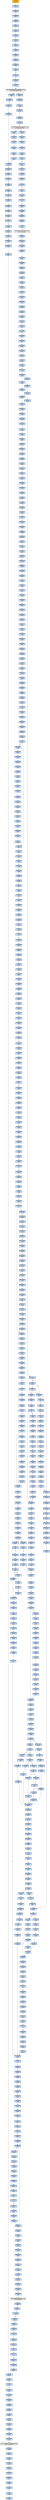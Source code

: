 strict digraph G {
	graph [bgcolor=transparent,
		name=G
	];
	node [color=lightsteelblue,
		fillcolor=lightsteelblue,
		shape=rectangle,
		style=filled
	];
	"0x0044a87e"	[label="0x0044a87e
movl"];
	"0x0044a882"	[label="0x0044a882
movl"];
	"0x0044a87e" -> "0x0044a882"	[color="#000000"];
	"0x0044ae41"	[label="0x0044ae41
incl"];
	"0x0044ae42"	[label="0x0044ae42
movb"];
	"0x0044ae41" -> "0x0044ae42"	[color="#000000"];
	"0x0044a2c0"	[label="0x0044a2c0
addl"];
	"0x0044a2c6"	[label="0x0044a2c6
testl"];
	"0x0044a2c0" -> "0x0044a2c6"	[color="#000000"];
	"0x0044a189"	[label="0x0044a189
call"];
	VIRTUALFREE_KERNEL32_DLL	[color=lightgrey,
		fillcolor=lightgrey,
		label="VIRTUALFREE_KERNEL32_DLL
VIRTUALFREE"];
	"0x0044a189" -> VIRTUALFREE_KERNEL32_DLL	[color="#000000"];
	"0x0044a108"	[label="0x0044a108
incb"];
	"0x0044a10e"	[label="0x0044a10e
pushl"];
	"0x0044a108" -> "0x0044a10e"	[color="#000000"];
	"0x0044acda"	[label="0x0044acda
leal"];
	"0x0044acde"	[label="0x0044acde
movl"];
	"0x0044acda" -> "0x0044acde"	[color="#000000"];
	"0x0044a271"	[label="0x0044a271
movl"];
	"0x0044a274"	[label="0x0044a274
testl"];
	"0x0044a271" -> "0x0044a274"	[color="#000000"];
	"0x0044aa05"	[label="0x0044aa05
cmpl"];
	"0x0044aa07"	[label="0x0044aa07
jae"];
	"0x0044aa05" -> "0x0044aa07"	[color="#000000"];
	"0x0044a8cf"	[label="0x0044a8cf
movl"];
	"0x0044a8d3"	[label="0x0044a8d3
jl"];
	"0x0044a8cf" -> "0x0044a8d3"	[color="#000000"];
	"0x0044acb9"	[label="0x0044acb9
xorl"];
	"0x0044acbb"	[label="0x0044acbb
cmpb"];
	"0x0044acb9" -> "0x0044acbb"	[color="#000000"];
	"0x0044a7a4"	[label="0x0044a7a4
pushl"];
	"0x0044a7a5"	[label="0x0044a7a5
movl"];
	"0x0044a7a4" -> "0x0044a7a5"	[color="#000000"];
	"0x0044aea2"	[label="0x0044aea2
movl"];
	"0x0044aea5"	[label="0x0044aea5
movl"];
	"0x0044aea2" -> "0x0044aea5"	[color="#000000"];
	"0x0044af74"	[label="0x0044af74
jb"];
	"0x0044af7a"	[label="0x0044af7a
movl"];
	"0x0044af74" -> "0x0044af7a"	[color="#000000",
		label=F];
	"0x0044accd"	[label="0x0044accd
movb"];
	"0x0044acd4"	[label="0x0044acd4
movl"];
	"0x0044accd" -> "0x0044acd4"	[color="#000000"];
	"0x0044a6f0"	[label="0x0044a6f0
call"];
	"0x0044ab02"	[label="0x0044ab02
movl"];
	"0x0044a6f0" -> "0x0044ab02"	[color="#000000"];
	"0x0044ab1b"	[label="0x0044ab1b
movl"];
	"0x0044ab1e"	[label="0x0044ab1e
movl"];
	"0x0044ab1b" -> "0x0044ab1e"	[color="#000000"];
	"0x0044aaf1"	[label="0x0044aaf1
movl"];
	"0x0044aaf7"	[label="0x0044aaf7
popl"];
	"0x0044aaf1" -> "0x0044aaf7"	[color="#000000"];
	"0x0044a86d"	[label="0x0044a86d
leal"];
	"0x0044a871"	[label="0x0044a871
incl"];
	"0x0044a86d" -> "0x0044a871"	[color="#000000"];
	GETMODULEHANDLEA_KERNEL32_DLL	[color=lightgrey,
		fillcolor=lightgrey,
		label="GETMODULEHANDLEA_KERNEL32_DLL
GETMODULEHANDLEA"];
	"0x0044a287"	[label="0x0044a287
testl"];
	GETMODULEHANDLEA_KERNEL32_DLL -> "0x0044a287"	[color="#000000"];
	"0x0044a042"	[label="0x0044a042
movl"];
	GETMODULEHANDLEA_KERNEL32_DLL -> "0x0044a042"	[color="#000000"];
	"0x0044af05"	[label="0x0044af05
je"];
	"0x0044af37"	[label="0x0044af37
movl"];
	"0x0044af05" -> "0x0044af37"	[color="#000000",
		label=T];
	"0x0044af07"	[label="0x0044af07
movl"];
	"0x0044af05" -> "0x0044af07"	[color="#000000",
		label=F];
	"0x0044a11f"	[label="0x0044a11f
orl"];
	"0x0044a121"	[label="0x0044a121
je"];
	"0x0044a11f" -> "0x0044a121"	[color="#000000"];
	"0x0044a405"	[label="0x0044a405
pushl"];
	"0x0044a406"	[label="0x0044a406
addl"];
	"0x0044a405" -> "0x0044a406"	[color="#000000"];
	"0x0044a9b2"	[label="0x0044a9b2
pushl"];
	"0x0044a9b3"	[label="0x0044a9b3
movl"];
	"0x0044a9b2" -> "0x0044a9b3"	[color="#000000"];
	"0x0044af61"	[label="0x0044af61
movl"];
	"0x0044af63"	[label="0x0044af63
jmp"];
	"0x0044af61" -> "0x0044af63"	[color="#000000"];
	"0x0044a8ad"	[label="0x0044a8ad
cmpl"];
	"0x0044a8b3"	[label="0x0044a8b3
movl"];
	"0x0044a8ad" -> "0x0044a8b3"	[color="#000000"];
	"0x0044ad38"	[label="0x0044ad38
movl"];
	"0x0044ad3a"	[label="0x0044ad3a
incl"];
	"0x0044ad38" -> "0x0044ad3a"	[color="#000000"];
	"0x0044a9d9"	[label="0x0044a9d9
orl"];
	"0x0044a9db"	[label="0x0044a9db
movl"];
	"0x0044a9d9" -> "0x0044a9db"	[color="#000000"];
	VIRTUALPROTECT_KERNEL32_DLL	[color=lightgrey,
		fillcolor=lightgrey,
		label="VIRTUALPROTECT_KERNEL32_DLL
VIRTUALPROTECT"];
	"0x0044a3ff"	[label="0x0044a3ff
popl"];
	VIRTUALPROTECT_KERNEL32_DLL -> "0x0044a3ff"	[color="#000000"];
	"0x0044a055"	[label="0x0044a055
stosl"];
	"0x0044a056"	[label="0x0044a056
movb"];
	"0x0044a055" -> "0x0044a056"	[color="#000000"];
	"0x0044a8f4"	[label="0x0044a8f4
movb"];
	"0x0044a8f6"	[label="0x0044a8f6
movl"];
	"0x0044a8f4" -> "0x0044a8f6"	[color="#000000"];
	"0x0044a375"	[label="0x0044a375
movl"];
	"0x0044a378"	[label="0x0044a378
movl"];
	"0x0044a375" -> "0x0044a378"	[color="#000000"];
	"0x0044ab32"	[label="0x0044ab32
movl"];
	"0x0044ab37"	[label="0x0044ab37
movl"];
	"0x0044ab32" -> "0x0044ab37"	[color="#000000"];
	"0x0044a873"	[label="0x0044a873
cmpl"];
	"0x0044a875"	[label="0x0044a875
movl"];
	"0x0044a873" -> "0x0044a875"	[color="#000000"];
	"0x0044acea"	[label="0x0044acea
popl"];
	"0x0044aceb"	[label="0x0044aceb
addl"];
	"0x0044acea" -> "0x0044aceb"	[color="#000000"];
	"0x0044ab24"	[label="0x0044ab24
movl"];
	"0x0044ab1e" -> "0x0044ab24"	[color="#000000"];
	"0x0044a866"	[label="0x0044a866
movb"];
	"0x0044a869"	[label="0x0044a869
movl"];
	"0x0044a866" -> "0x0044a869"	[color="#000000"];
	"0x0044a1c0"	[label="0x0044a1c0
movl"];
	"0x0044a1c6"	[label="0x0044a1c6
subl"];
	"0x0044a1c0" -> "0x0044a1c6"	[color="#000000"];
	"0x0044a1a8"	[label="0x0044a1a8
movl"];
	VIRTUALFREE_KERNEL32_DLL -> "0x0044a1a8"	[color="#000000"];
	"0x0044ae76"	[label="0x0044ae76
shrl"];
	"0x0044ae78"	[label="0x0044ae78
movl"];
	"0x0044ae76" -> "0x0044ae78"	[color="#000000"];
	"0x0044a84d"	[label="0x0044a84d
leal"];
	"0x0044a851"	[label="0x0044a851
xorl"];
	"0x0044a84d" -> "0x0044a851"	[color="#000000"];
	"0x0044aab0"	[label="0x0044aab0
cmpl"];
	"0x0044aab3"	[label="0x0044aab3
jb"];
	"0x0044aab0" -> "0x0044aab3"	[color="#000000"];
	"0x0044a00c"	[label="0x0044a00c
pushl"];
	"0x0044a00d"	[label="0x0044a00d
ret"];
	"0x0044a00c" -> "0x0044a00d"	[color="#000000"];
	"0x0044a7c2"	[label="0x0044a7c2
movl"];
	"0x0044a7c4"	[label="0x0044a7c4
movl"];
	"0x0044a7c2" -> "0x0044a7c4"	[color="#000000"];
	"0x0044aac2"	[label="0x0044aac2
call"];
	"0x0044a80f"	[label="0x0044a80f
movl"];
	"0x0044aac2" -> "0x0044a80f"	[color="#000000"];
	"0x0044a7e5"	[label="0x0044a7e5
jae"];
	"0x0044a7e7"	[label="0x0044a7e7
popl"];
	"0x0044a7e5" -> "0x0044a7e7"	[color="#000000",
		label=F];
	"0x0044a994"	[label="0x0044a994
movl"];
	"0x0044a996"	[label="0x0044a996
movl"];
	"0x0044a994" -> "0x0044a996"	[color="#000000"];
	"0x0044a106"	[label="0x0044a106
jne"];
	"0x0044a106" -> "0x0044a108"	[color="#000000",
		label=F];
	"0x0044a155"	[label="0x0044a155
jmp"];
	"0x0044a106" -> "0x0044a155"	[color="#000000",
		label=T];
	"0x0044a926"	[label="0x0044a926
addl"];
	"0x0044a929"	[label="0x0044a929
incl"];
	"0x0044a926" -> "0x0044a929"	[color="#000000"];
	"0x0044a7cb"	[label="0x0044a7cb
shll"];
	"0x0044a7ce"	[label="0x0044a7ce
andl"];
	"0x0044a7cb" -> "0x0044a7ce"	[color="#000000"];
	"0x0044a9f4"	[label="0x0044a9f4
movl"];
	"0x0044a9f9"	[label="0x0044a9f9
subl"];
	"0x0044a9f4" -> "0x0044a9f9"	[color="#000000"];
	"0x0044aaaf"	[label="0x0044aaaf
incl"];
	"0x0044aaaf" -> "0x0044aab0"	[color="#000000"];
	"0x0044abb6"	[label="0x0044abb6
jne"];
	"0x0044abc3"	[label="0x0044abc3
xorl"];
	"0x0044abb6" -> "0x0044abc3"	[color="#000000",
		label=T];
	"0x0044aa09"	[label="0x0044aa09
movl"];
	"0x0044aa0f"	[label="0x0044aa0f
movl"];
	"0x0044aa09" -> "0x0044aa0f"	[color="#000000"];
	"0x0044a83f"	[label="0x0044a83f
pushl"];
	"0x0044a840"	[label="0x0044a840
movl"];
	"0x0044a83f" -> "0x0044a840"	[color="#000000"];
	"0x0044a90a"	[label="0x0044a90a
shrl"];
	"0x0044a90d"	[label="0x0044a90d
repz"];
	"0x0044a90a" -> "0x0044a90d"	[color="#000000"];
	"0x0044a15f"	[label="0x0044a15f
movl"];
	"0x0044a161"	[label="0x0044a161
movl"];
	"0x0044a15f" -> "0x0044a161"	[color="#000000"];
	"0x0044a11d"	[label="0x0044a11d
xorl"];
	"0x0044a11d" -> "0x0044a11f"	[color="#000000"];
	"0x0044ae55"	[label="0x0044ae55
addl"];
	"0x0044ae58"	[label="0x0044ae58
orl"];
	"0x0044ae55" -> "0x0044ae58"	[color="#000000"];
	"0x0044a853"	[label="0x0044a853
repz"];
	"0x0044a855"	[label="0x0044a855
movl"];
	"0x0044a853" -> "0x0044a855"	[color="#000000"];
	"0x0044ad3b"	[label="0x0044ad3b
incl"];
	"0x0044ad3c"	[label="0x0044ad3c
movl"];
	"0x0044ad3b" -> "0x0044ad3c"	[color="#000000"];
	"0x0044a8a1"	[label="0x0044a8a1
movl"];
	"0x0044a8a5"	[label="0x0044a8a5
movl"];
	"0x0044a8a1" -> "0x0044a8a5"	[color="#000000"];
	"0x0044ad3e"	[label="0x0044ad3e
movl"];
	"0x0044ad42"	[label="0x0044ad42
jmp"];
	"0x0044ad3e" -> "0x0044ad42"	[color="#000000"];
	"0x0044a6dc"	[label="0x0044a6dc
movl"];
	"0x0044a6e3"	[label="0x0044a6e3
movl"];
	"0x0044a6dc" -> "0x0044a6e3"	[color="#000000"];
	"0x0044a9c0"	[label="0x0044a9c0
movb"];
	"0x0044a9c2"	[label="0x0044a9c2
incl"];
	"0x0044a9c0" -> "0x0044a9c2"	[color="#000000"];
	"0x0044a16f"	[label="0x0044a16f
sarl"];
	"0x0044a172"	[label="0x0044a172
repz"];
	"0x0044a16f" -> "0x0044a172"	[color="#000000"];
	"0x0044a93d"	[label="0x0044a93d
jge"];
	"0x0044a943"	[label="0x0044a943
cmpl"];
	"0x0044a93d" -> "0x0044a943"	[color="#000000",
		label=F];
	"0x0044af55"	[label="0x0044af55
jb"];
	"0x0044af57"	[label="0x0044af57
movl"];
	"0x0044af55" -> "0x0044af57"	[color="#000000",
		label=F];
	"0x0044a8d5"	[label="0x0044a8d5
movl"];
	"0x0044a8d3" -> "0x0044a8d5"	[color="#000000",
		label=F];
	"0x0044a922"	[label="0x0044a922
movl"];
	"0x0044a8d3" -> "0x0044a922"	[color="#000000",
		label=T];
	"0x0044a154"	[label="0x0044a154
popl"];
	"0x0044a154" -> "0x0044a155"	[color="#000000"];
	"0x0044ae7d"	[label="0x0044ae7d
movl"];
	"0x0044ae80"	[label="0x0044ae80
subl"];
	"0x0044ae7d" -> "0x0044ae80"	[color="#000000"];
	"0x0044acf9"	[label="0x0044acf9
subl"];
	"0x0044acff"	[label="0x0044acff
ret"];
	"0x0044acf9" -> "0x0044acff"	[color="#000000"];
	"0x0044ae4c"	[label="0x0044ae4c
movl"];
	"0x0044ae50"	[label="0x0044ae50
andl"];
	"0x0044ae4c" -> "0x0044ae50"	[color="#000000"];
	"0x0044aa65"	[label="0x0044aa65
movl"];
	"0x0044aa6a"	[label="0x0044aa6a
subl"];
	"0x0044aa65" -> "0x0044aa6a"	[color="#000000"];
	"0x0044af1c"	[label="0x0044af1c
movl"];
	"0x0044af22"	[label="0x0044af22
leal"];
	"0x0044af1c" -> "0x0044af22"	[color="#000000"];
	"0x0044a7f6"	[label="0x0044a7f6
movl"];
	"0x0044a7fb"	[label="0x0044a7fb
subl"];
	"0x0044a7f6" -> "0x0044a7fb"	[color="#000000"];
	"0x0044ad3c" -> "0x0044ad3e"	[color="#000000"];
	"0x0044aa16"	[label="0x0044aa16
movb"];
	"0x0044aa19"	[label="0x0044aa19
movl"];
	"0x0044aa16" -> "0x0044aa19"	[color="#000000"];
	"0x0044af85"	[label="0x0044af85
popl"];
	"0x0044af86"	[label="0x0044af86
addl"];
	"0x0044af85" -> "0x0044af86"	[color="#000000"];
	"0x0044a36e"	[label="0x0044a36e
jmp"];
	"0x0044a2a2"	[label="0x0044a2a2
movl"];
	"0x0044a36e" -> "0x0044a2a2"	[color="#000000"];
	"0x0044ae3f"	[label="0x0044ae3f
movb"];
	"0x0044ae3f" -> "0x0044ae41"	[color="#000000"];
	"0x0044ae5f"	[label="0x0044ae5f
movl"];
	"0x0044ae62"	[label="0x0044ae62
movl"];
	"0x0044ae5f" -> "0x0044ae62"	[color="#000000"];
	"0x0044a911"	[label="0x0044a911
movl"];
	"0x0044a915"	[label="0x0044a915
andl"];
	"0x0044a911" -> "0x0044a915"	[color="#000000"];
	"0x0044aecb"	[label="0x0044aecb
movl"];
	"0x0044aece"	[label="0x0044aece
movl"];
	"0x0044aecb" -> "0x0044aece"	[color="#000000"];
	"0x0044aa9b"	[label="0x0044aa9b
movb"];
	"0x0044aaa2"	[label="0x0044aaa2
popl"];
	"0x0044aa9b" -> "0x0044aaa2"	[color="#000000"];
	"0x0044a96d"	[label="0x0044a96d
movb"];
	"0x0044a970"	[label="0x0044a970
testb"];
	"0x0044a96d" -> "0x0044a970"	[color="#000000"];
	"0x0044a2ac"	[label="0x0044a2ac
jne"];
	"0x0044a2b1"	[label="0x0044a2b1
addl"];
	"0x0044a2ac" -> "0x0044a2b1"	[color="#000000",
		label=T];
	"0x0044ab69"	[label="0x0044ab69
pushl"];
	"0x0044ab6a"	[label="0x0044ab6a
movl"];
	"0x0044ab69" -> "0x0044ab6a"	[color="#000000"];
	"0x0044a2b3"	[label="0x0044a2b3
addl"];
	"0x0044a2b9"	[label="0x0044a2b9
movl"];
	"0x0044a2b3" -> "0x0044a2b9"	[color="#000000"];
	"0x0044aa86"	[label="0x0044aa86
pushl"];
	"0x0044aa87"	[label="0x0044aa87
movl"];
	"0x0044aa86" -> "0x0044aa87"	[color="#000000"];
	"0x0044a92a"	[label="0x0044a92a
decl"];
	"0x0044a929" -> "0x0044a92a"	[color="#000000"];
	"0x0044a415"	[label="0x0044a415
popa"];
	"0x0044a416"	[label="0x0044a416
jne"];
	"0x0044a415" -> "0x0044a416"	[color="#000000"];
	"0x0044a92b"	[label="0x0044a92b
addl"];
	"0x0044a92e"	[label="0x0044a92e
cmpl"];
	"0x0044a92b" -> "0x0044a92e"	[color="#000000"];
	"0x0044a6eb"	[label="0x0044a6eb
pushl"];
	"0x0044a6ec"	[label="0x0044a6ec
leal"];
	"0x0044a6eb" -> "0x0044a6ec"	[color="#000000"];
	"0x0044af70"	[label="0x0044af70
cmpl"];
	"0x0044af70" -> "0x0044af74"	[color="#000000"];
	"0x0044aa7d"	[label="0x0044aa7d
popl"];
	"0x0044aa7e"	[label="0x0044aa7e
popl"];
	"0x0044aa7d" -> "0x0044aa7e"	[color="#000000"];
	"0x0044a804"	[label="0x0044a804
addl"];
	"0x0044a806"	[label="0x0044a806
popl"];
	"0x0044a804" -> "0x0044a806"	[color="#000000"];
	"0x0044a83a"	[label="0x0044a83a
pushl"];
	"0x0044a83b"	[label="0x0044a83b
pushl"];
	"0x0044a83a" -> "0x0044a83b"	[color="#000000"];
	"0x0044aede"	[label="0x0044aede
subl"];
	"0x0044aee0"	[label="0x0044aee0
addl"];
	"0x0044aede" -> "0x0044aee0"	[color="#000000"];
	"0x0044aabc"	[label="0x0044aabc
pushl"];
	"0x0044aabd"	[label="0x0044aabd
pushl"];
	"0x0044aabc" -> "0x0044aabd"	[color="#000000"];
	"0x0044af5d"	[label="0x0044af5d
movl"];
	"0x0044af5d" -> "0x0044af61"	[color="#000000"];
	"0x0044a8f8"	[label="0x0044a8f8
movb"];
	"0x0044a8fa"	[label="0x0044a8fa
movl"];
	"0x0044a8f8" -> "0x0044a8fa"	[color="#000000"];
	"0x0044aed3"	[label="0x0044aed3
movl"];
	"0x0044aed6"	[label="0x0044aed6
movl"];
	"0x0044aed3" -> "0x0044aed6"	[color="#000000"];
	"0x0044ace7"	[label="0x0044ace7
popl"];
	"0x0044ace8"	[label="0x0044ace8
movb"];
	"0x0044ace7" -> "0x0044ace8"	[color="#000000"];
	"0x0044a37e"	[label="0x0044a37e
movl"];
	"0x0044a384"	[label="0x0044a384
jmp"];
	"0x0044a37e" -> "0x0044a384"	[color="#000000"];
	"0x0044a394"	[label="0x0044a394
pushl"];
	"0x0044a395"	[label="0x0044a395
pushl"];
	"0x0044a394" -> "0x0044a395"	[color="#000000"];
	"0x0044a035"	[label="0x0044a035
leal"];
	"0x0044a03b"	[label="0x0044a03b
pushl"];
	"0x0044a035" -> "0x0044a03b"	[color="#000000"];
	"0x0044aea0"	[label="0x0044aea0
jb"];
	"0x0044aea0" -> "0x0044aea2"	[color="#000000",
		label=F];
	"0x0044aea0" -> "0x0044aed3"	[color="#000000",
		label=T];
	"0x0044aa4e"	[label="0x0044aa4e
jmp"];
	"0x0044aa58"	[label="0x0044aa58
movl"];
	"0x0044aa4e" -> "0x0044aa58"	[color="#000000"];
	"0x0044aed1"	[label="0x0044aed1
jae"];
	"0x0044aed1" -> "0x0044aed3"	[color="#000000",
		label=F];
	"0x0044a95a"	[label="0x0044a95a
movl"];
	"0x0044a960"	[label="0x0044a960
xorl"];
	"0x0044a95a" -> "0x0044a960"	[color="#000000"];
	"0x0044aa95"	[label="0x0044aa95
pushl"];
	"0x0044aa96"	[label="0x0044aa96
call"];
	"0x0044aa95" -> "0x0044aa96"	[color="#000000"];
	"0x0044aabd" -> "0x0044aac2"	[color="#000000"];
	"0x0044ae29"	[label="0x0044ae29
jb"];
	"0x0044ae2b"	[label="0x0044ae2b
movl"];
	"0x0044ae29" -> "0x0044ae2b"	[color="#000000",
		label=F];
	"0x0044ae9c"	[label="0x0044ae9c
cmpl"];
	"0x0044ae29" -> "0x0044ae9c"	[color="#000000",
		label=T];
	"0x0044ab6c"	[label="0x0044ab6c
pushl"];
	"0x0044ab6d"	[label="0x0044ab6d
pushl"];
	"0x0044ab6c" -> "0x0044ab6d"	[color="#000000"];
	"0x0044a8c7"	[label="0x0044a8c7
addl"];
	"0x0044a8c9"	[label="0x0044a8c9
cmpl"];
	"0x0044a8c7" -> "0x0044a8c9"	[color="#000000"];
	"0x0044a1ae"	[label="0x0044a1ae
orl"];
	"0x0044a1b0"	[label="0x0044a1b0
je"];
	"0x0044a1ae" -> "0x0044a1b0"	[color="#000000"];
	"0x0044aeab"	[label="0x0044aeab
movb"];
	"0x0044aead"	[label="0x0044aead
incl"];
	"0x0044aeab" -> "0x0044aead"	[color="#000000"];
	"0x0044aaad"	[label="0x0044aaad
addl"];
	"0x0044aaad" -> "0x0044aaaf"	[color="#000000"];
	"0x0044a10f"	[label="0x0044a10f
pushl"];
	"0x0044a10e" -> "0x0044a10f"	[color="#000000"];
	"0x0044aed9"	[label="0x0044aed9
movl"];
	"0x0044aed6" -> "0x0044aed9"	[color="#000000"];
	"0x0044a37b"	[label="0x0044a37b
addl"];
	"0x0044a37b" -> "0x0044a37e"	[color="#000000"];
	"0x0044a022"	[label="0x0044a022
cmpl"];
	"0x0044a029"	[label="0x0044a029
movl"];
	"0x0044a022" -> "0x0044a029"	[color="#000000"];
	"0x0044a008"	[label="0x0044a008
jmp"];
	"0x0044a00e"	[label="0x0044a00e
call"];
	"0x0044a008" -> "0x0044a00e"	[color="#000000"];
	"0x0044ae78" -> "0x0044ae7d"	[color="#000000"];
	"0x0044a03c"	[label="0x0044a03c
call"];
	"0x0044a03b" -> "0x0044a03c"	[color="#000000"];
	"0x0044a864"	[label="0x0044a864
xorl"];
	"0x0044a864" -> "0x0044a866"	[color="#000000"];
	"0x0044a9c7"	[label="0x0044a9c7
movl"];
	"0x0044a9c9"	[label="0x0044a9c9
movl"];
	"0x0044a9c7" -> "0x0044a9c9"	[color="#000000"];
	"0x0044ae5a"	[label="0x0044ae5a
movl"];
	"0x0044ae5c"	[label="0x0044ae5c
cmpl"];
	"0x0044ae5a" -> "0x0044ae5c"	[color="#000000"];
	"0x0044a9c3"	[label="0x0044a9c3
movb"];
	"0x0044a9c2" -> "0x0044a9c3"	[color="#000000"];
	"0x0044a8cc"	[label="0x0044a8cc
movl"];
	"0x0044a8c9" -> "0x0044a8cc"	[color="#000000"];
	"0x0044a802"	[label="0x0044a802
shrl"];
	"0x0044a802" -> "0x0044a804"	[color="#000000"];
	"0x0044af3d"	[label="0x0044af3d
incl"];
	"0x0044af3e"	[label="0x0044af3e
leal"];
	"0x0044af3d" -> "0x0044af3e"	[color="#000000"];
	"0x0044a9fd"	[label="0x0044a9fd
movl"];
	"0x0044aa00"	[label="0x0044aa00
andl"];
	"0x0044a9fd" -> "0x0044aa00"	[color="#000000"];
	"0x0044a289"	[label="0x0044a289
jne"];
	"0x0044a287" -> "0x0044a289"	[color="#000000"];
	"0x0044a389"	[label="0x0044a389
movl"];
	"0x0044a38f"	[label="0x0044a38f
movl"];
	"0x0044a389" -> "0x0044a38f"	[color="#000000"];
	"0x0044a7e0"	[label="0x0044a7e0
movl"];
	"0x0044a7e3"	[label="0x0044a7e3
cmpl"];
	"0x0044a7e0" -> "0x0044a7e3"	[color="#000000"];
	"0x0044a2ee"	[label="0x0044a2ee
testl"];
	"0x0044a2f0"	[label="0x0044a2f0
popl"];
	"0x0044a2ee" -> "0x0044a2f0"	[color="#000000"];
	"0x0044af51"	[label="0x0044af51
movl"];
	"0x0044af53"	[label="0x0044af53
cmpl"];
	"0x0044af51" -> "0x0044af53"	[color="#000000"];
	"0x0044a0a7"	[label="0x0044a0a7
cmpl"];
	"0x0044a0aa"	[label="0x0044a0aa
je"];
	"0x0044a0a7" -> "0x0044a0aa"	[color="#000000"];
	"0x0044a7bb"	[label="0x0044a7bb
movb"];
	"0x0044a7bd"	[label="0x0044a7bd
incl"];
	"0x0044a7bb" -> "0x0044a7bd"	[color="#000000"];
	"0x0044ab55"	[label="0x0044ab55
repz"];
	"0x0044ab57"	[label="0x0044ab57
movl"];
	"0x0044ab55" -> "0x0044ab57"	[color="#000000"];
	"0x0044a111"	[label="0x0044a111
pushl"];
	"0x0044a112"	[label="0x0044a112
movl"];
	"0x0044a111" -> "0x0044a112"	[color="#000000"];
	"0x0044aeec"	[label="0x0044aeec
subl"];
	"0x0044aeee"	[label="0x0044aeee
andl"];
	"0x0044aeec" -> "0x0044aeee"	[color="#000000"];
	"0x0044af7e"	[label="0x0044af7e
movl"];
	"0x0044af7a" -> "0x0044af7e"	[color="#000000"];
	"0x0044acf2"	[label="0x0044acf2
call"];
	"0x0044acf8"	[label="0x0044acf8
popl"];
	"0x0044acf2" -> "0x0044acf8"	[color="#000000"];
	"0x0044a40c"	[label="0x0044a40c
popl"];
	"0x0044a406" -> "0x0044a40c"	[color="#000000"];
	"0x0044aa5a"	[label="0x0044aa5a
movl"];
	"0x0044aa58" -> "0x0044aa5a"	[color="#000000"];
	"0x0044a6c8"	[label="0x0044a6c8
movl"];
	"0x0044a6cc"	[label="0x0044a6cc
subl"];
	"0x0044a6c8" -> "0x0044a6cc"	[color="#000000"];
	"0x0044af53" -> "0x0044af55"	[color="#000000"];
	"0x0044ab0f"	[label="0x0044ab0f
leal"];
	"0x0044ab12"	[label="0x0044ab12
movl"];
	"0x0044ab0f" -> "0x0044ab12"	[color="#000000"];
	"0x0044a183"	[label="0x0044a183
pushl"];
	"0x0044a183" -> "0x0044a189"	[color="#000000"];
	"0x0044a85c"	[label="0x0044a85c
cmpl"];
	"0x0044a85e"	[label="0x0044a85e
movl"];
	"0x0044a85c" -> "0x0044a85e"	[color="#000000"];
	"0x0044a7e8"	[label="0x0044a7e8
movl"];
	"0x0044a7e7" -> "0x0044a7e8"	[color="#000000"];
	"0x0044ad34"	[label="0x0044ad34
movl"];
	"0x0044ad36"	[label="0x0044ad36
movb"];
	"0x0044ad34" -> "0x0044ad36"	[color="#000000"];
	"0x0044a935"	[label="0x0044a935
movl"];
	"0x0044a939"	[label="0x0044a939
movl"];
	"0x0044a935" -> "0x0044a939"	[color="#000000"];
	"0x0044a807"	[label="0x0044a807
movl"];
	"0x0044a80a"	[label="0x0044a80a
popl"];
	"0x0044a807" -> "0x0044a80a"	[color="#000000"];
	"0x0044a9fb"	[label="0x0044a9fb
shrl"];
	"0x0044a9fb" -> "0x0044a9fd"	[color="#000000"];
	"0x0044a26f"	[label="0x0044a26f
addl"];
	"0x0044a26f" -> "0x0044a271"	[color="#000000"];
	"0x0044af47"	[label="0x0044af47
movl"];
	"0x0044af49"	[label="0x0044af49
subl"];
	"0x0044af47" -> "0x0044af49"	[color="#000000"];
	"0x0044a243"	[label="0x0044a243
movl"];
	"0x0044a249"	[label="0x0044a249
movl"];
	"0x0044a243" -> "0x0044a249"	[color="#000000"];
	"0x0044ace6"	[label="0x0044ace6
popl"];
	"0x0044ace6" -> "0x0044ace7"	[color="#000000"];
	"0x0044a83d"	[label="0x0044a83d
movl"];
	"0x0044a83d" -> "0x0044a83f"	[color="#000000"];
	"0x0044ab4f"	[label="0x0044ab4f
movl"];
	"0x0044ab4f" -> "0x0044ab55"	[color="#000000"];
	"0x0044ab59"	[label="0x0044ab59
stosb"];
	"0x0044ab5a"	[label="0x0044ab5a
call"];
	"0x0044ab59" -> "0x0044ab5a"	[color="#000000"];
	"0x0044af81"	[label="0x0044af81
popl"];
	"0x0044af82"	[label="0x0044af82
popl"];
	"0x0044af81" -> "0x0044af82"	[color="#000000"];
	"0x0044a058"	[label="0x0044a058
scasb"];
	"0x0044a059"	[label="0x0044a059
jne"];
	"0x0044a058" -> "0x0044a059"	[color="#000000"];
	"0x0044a931"	[label="0x0044a931
movl"];
	"0x0044a931" -> "0x0044a935"	[color="#000000"];
	"0x0044a91e"	[label="0x0044a91e
movl"];
	"0x0044a91e" -> "0x0044a922"	[color="#000000"];
	"0x0044a01c"	[label="0x0044a01c
subl"];
	"0x0044a01c" -> "0x0044a022"	[color="#000000"];
	"0x0044aeae"	[label="0x0044aeae
movb"];
	"0x0044aeb2"	[label="0x0044aeb2
movl"];
	"0x0044aeae" -> "0x0044aeb2"	[color="#000000"];
	"0x0044ae18"	[label="0x0044ae18
movb"];
	"0x0044ae1f"	[label="0x0044ae1f
popl"];
	"0x0044ae18" -> "0x0044ae1f"	[color="#000000"];
	"0x0044a9b6"	[label="0x0044a9b6
movl"];
	"0x0044a9b8"	[label="0x0044a9b8
cmpl"];
	"0x0044a9b6" -> "0x0044a9b8"	[color="#000000"];
	"0x0044af43"	[label="0x0044af43
movl"];
	"0x0044af45"	[label="0x0044af45
jae"];
	"0x0044af43" -> "0x0044af45"	[color="#000000"];
	"0x0044aaa3"	[label="0x0044aaa3
movl"];
	"0x0044aaa2" -> "0x0044aaa3"	[color="#000000"];
	"0x0044aee2"	[label="0x0044aee2
shrl"];
	"0x0044aee0" -> "0x0044aee2"	[color="#000000"];
	"0x0044ab0c"	[label="0x0044ab0c
pushl"];
	"0x0044ab0d"	[label="0x0044ab0d
movl"];
	"0x0044ab0c" -> "0x0044ab0d"	[color="#000000"];
	"0x0044ae22"	[label="0x0044ae22
movl"];
	"0x0044ae24"	[label="0x0044ae24
je"];
	"0x0044ae22" -> "0x0044ae24"	[color="#000000"];
	"0x0044a83c"	[label="0x0044a83c
pushl"];
	"0x0044a83b" -> "0x0044a83c"	[color="#000000"];
	"0x0044aa11"	[label="0x0044aa11
shrl"];
	"0x0044aa0f" -> "0x0044aa11"	[color="#000000"];
	"0x0044a04a"	[label="0x0044a04a
leal"];
	"0x0044a04d"	[label="0x0044a04d
pushl"];
	"0x0044a04a" -> "0x0044a04d"	[color="#000000"];
	"0x0044aaff"	[label="0x0044aaff
ret"];
	"0x0044aaff" -> "0x0044a6dc"	[color="#000000"];
	"0x0044a174"	[label="0x0044a174
movl"];
	"0x0044a176"	[label="0x0044a176
andl"];
	"0x0044a174" -> "0x0044a176"	[color="#000000"];
	"0x0044a9e1"	[label="0x0044a9e1
movl"];
	"0x0044a9e4"	[label="0x0044a9e4
movl"];
	"0x0044a9e1" -> "0x0044a9e4"	[color="#000000"];
	"0x0044ab63"	[label="0x0044ab63
subl"];
	"0x0044ab5a" -> "0x0044ab63"	[color="#000000"];
	"0x0044a8ab"	[label="0x0044a8ab
addl"];
	"0x0044a8ab" -> "0x0044a8ad"	[color="#000000"];
	"0x0044a0f7"	[label="0x0044a0f7
pushl"];
	"0x0044a0fa"	[label="0x0044a0fa
pushl"];
	"0x0044a0f7" -> "0x0044a0fa"	[color="#000000"];
	"0x0044aa8b"	[label="0x0044aa8b
xorl"];
	"0x0044aa8d"	[label="0x0044aa8d
leal"];
	"0x0044aa8b" -> "0x0044aa8d"	[color="#000000"];
	"0x0044af4e"	[label="0x0044af4e
movb"];
	"0x0044af4e" -> "0x0044af51"	[color="#000000"];
	"0x0044a05b"	[label="0x0044a05b
cmpb"];
	"0x0044a059" -> "0x0044a05b"	[color="#000000",
		label=F];
	"0x0044aefc"	[label="0x0044aefc
movl"];
	"0x0044af03"	[label="0x0044af03
testl"];
	"0x0044aefc" -> "0x0044af03"	[color="#000000"];
	"0x0044a002"	[label="0x0044a002
call"];
	"0x0044a00a"	[label="0x0044a00a
popl"];
	"0x0044a002" -> "0x0044a00a"	[color="#000000"];
	"0x0044a062"	[label="0x0044a062
jmp"];
	"0x0044a08d"	[label="0x0044a08d
movl"];
	"0x0044a062" -> "0x0044a08d"	[color="#000000"];
	"0x0044a179"	[label="0x0044a179
repz"];
	"0x0044a176" -> "0x0044a179"	[color="#000000"];
	"0x0044a80c"	[label="0x0044a80c
ret"];
	"0x0044ab98"	[label="0x0044ab98
movb"];
	"0x0044a80c" -> "0x0044ab98"	[color="#000000"];
	"0x0044ace3"	[label="0x0044ace3
repz"];
	"0x0044ace5"	[label="0x0044ace5
popl"];
	"0x0044ace3" -> "0x0044ace5"	[color="#000000"];
	"0x0044a8e6"	[label="0x0044a8e6
shrl"];
	"0x0044a8e9"	[label="0x0044a8e9
movl"];
	"0x0044a8e6" -> "0x0044a8e9"	[color="#000000"];
	"0x0044a8cc" -> "0x0044a8cf"	[color="#000000"];
	"0x0044ab30"	[label="0x0044ab30
xorl"];
	"0x0044ab30" -> "0x0044ab32"	[color="#000000"];
	"0x0044a2b1" -> "0x0044a2b3"	[color="#000000"];
	"0x0044a817"	[label="0x0044a817
movl"];
	"0x0044a81d"	[label="0x0044a81d
movl"];
	"0x0044a817" -> "0x0044a81d"	[color="#000000"];
	"0x0044af6e"	[label="0x0044af6e
je"];
	"0x0044af6e" -> "0x0044af70"	[color="#000000",
		label=F];
	"0x0044aa1d"	[label="0x0044aa1d
cmpl"];
	"0x0044aa20"	[label="0x0044aa20
jae"];
	"0x0044aa1d" -> "0x0044aa20"	[color="#000000"];
	"0x0044a1a8" -> "0x0044a1ae"	[color="#000000"];
	"0x0044ab14"	[label="0x0044ab14
movl"];
	"0x0044ab12" -> "0x0044ab14"	[color="#000000"];
	"0x0044a918"	[label="0x0044a918
repz"];
	"0x0044a91a"	[label="0x0044a91a
movl"];
	"0x0044a918" -> "0x0044a91a"	[color="#000000"];
	"0x0044a0e9"	[label="0x0044a0e9
movl"];
	"0x0044a0eb"	[label="0x0044a0eb
addl"];
	"0x0044a0e9" -> "0x0044a0eb"	[color="#000000"];
	"0x0044ae6a"	[label="0x0044ae6a
movl"];
	"0x0044ae6d"	[label="0x0044ae6d
movl"];
	"0x0044ae6a" -> "0x0044ae6d"	[color="#000000"];
	"0x0044a813"	[label="0x0044a813
movl"];
	"0x0044a813" -> "0x0044a817"	[color="#000000"];
	"0x0044aa1b"	[label="0x0044aa1b
jmp"];
	"0x0044aa1b" -> "0x0044aa58"	[color="#000000"];
	"0x0044a014"	[label="0x0044a014
popl"];
	"0x0044a015"	[label="0x0044a015
movl"];
	"0x0044a014" -> "0x0044a015"	[color="#000000"];
	"0x0044a8c4"	[label="0x0044a8c4
movl"];
	"0x0044a8c4" -> "0x0044a8c7"	[color="#000000"];
	"0x0044abad"	[label="0x0044abad
movl"];
	"0x0044abaf"	[label="0x0044abaf
call"];
	"0x0044abad" -> "0x0044abaf"	[color="#000000"];
	"0x0044a298"	[label="0x0044a298
movl"];
	"0x0044a298" -> "0x0044a2a2"	[color="#000000"];
	"0x0044a962"	[label="0x0044a962
testl"];
	"0x0044a964"	[label="0x0044a964
jbe"];
	"0x0044a962" -> "0x0044a964"	[color="#000000"];
	"0x0044aebc"	[label="0x0044aebc
andl"];
	"0x0044aec1"	[label="0x0044aec1
addl"];
	"0x0044aebc" -> "0x0044aec1"	[color="#000000"];
	"0x0044a2aa"	[label="0x0044a2aa
testl"];
	"0x0044a2aa" -> "0x0044a2ac"	[color="#000000"];
	"0x0044a834"	[label="0x0044a834
subl"];
	"0x0044a834" -> "0x0044a83a"	[color="#000000"];
	"0x0044ae58" -> "0x0044ae5a"	[color="#000000"];
	"0x0044aa36"	[label="0x0044aa36
jmp"];
	"0x0044aa36" -> "0x0044aa58"	[color="#000000"];
	"0x0044aa27"	[label="0x0044aa27
addl"];
	"0x0044aa2a"	[label="0x0044aa2a
jmp"];
	"0x0044aa27" -> "0x0044aa2a"	[color="#000000"];
	"0x0044a7d9"	[label="0x0044a7d9
addl"];
	"0x0044a7db"	[label="0x0044a7db
movl"];
	"0x0044a7d9" -> "0x0044a7db"	[color="#000000"];
	"0x0044a8f0"	[label="0x0044a8f0
subl"];
	"0x0044a8f2"	[label="0x0044a8f2
addl"];
	"0x0044a8f0" -> "0x0044a8f2"	[color="#000000"];
	"0x0044ad32"	[label="0x0044ad32
jae"];
	"0x0044ad32" -> "0x0044ad34"	[color="#000000",
		label=F];
	"0x0044ab9c"	[label="0x0044ab9c
incl"];
	"0x0044ab9d"	[label="0x0044ab9d
cmpl"];
	"0x0044ab9c" -> "0x0044ab9d"	[color="#000000"];
	"0x0044a7a7"	[label="0x0044a7a7
pushl"];
	"0x0044a7a5" -> "0x0044a7a7"	[color="#000000"];
	"0x0044a0a1"	[label="0x0044a0a1
leal"];
	"0x0044a0a1" -> "0x0044a0a7"	[color="#000000"];
	"0x0044ab6a" -> "0x0044ab6c"	[color="#000000"];
	"0x0044aaab"	[label="0x0044aaab
shll"];
	"0x0044aaab" -> "0x0044aaad"	[color="#000000"];
	"0x0044aef7"	[label="0x0044aef7
cmpl"];
	"0x0044aefa"	[label="0x0044aefa
jae"];
	"0x0044aef7" -> "0x0044aefa"	[color="#000000"];
	"0x0044af14"	[label="0x0044af14
jmp"];
	"0x0044af31"	[label="0x0044af31
movl"];
	"0x0044af14" -> "0x0044af31"	[color="#000000"];
	"0x0044a17c"	[label="0x0044a17c
pushl"];
	"0x0044a181"	[label="0x0044a181
pushl"];
	"0x0044a17c" -> "0x0044a181"	[color="#000000"];
	"0x0044acf1"	[label="0x0044acf1
ret"];
	"0x0044af6c"	[label="0x0044af6c
testb"];
	"0x0044acf1" -> "0x0044af6c"	[color="#000000"];
	"0x0044a7de"	[label="0x0044a7de
movl"];
	"0x0044a7de" -> "0x0044a7e0"	[color="#000000"];
	"0x0044acde" -> "0x0044ace3"	[color="#000000"];
	"0x0044a251"	[label="0x0044a251
je"];
	"0x0044a264"	[label="0x0044a264
movl"];
	"0x0044a251" -> "0x0044a264"	[color="#000000",
		label=T];
	"0x0044a7a8"	[label="0x0044a7a8
movl"];
	"0x0044a7a7" -> "0x0044a7a8"	[color="#000000"];
	"0x0044ae2e"	[label="0x0044ae2e
leal"];
	"0x0044ae31"	[label="0x0044ae31
cmpl"];
	"0x0044ae2e" -> "0x0044ae31"	[color="#000000"];
	"0x0044aea8"	[label="0x0044aea8
shll"];
	"0x0044aea8" -> "0x0044aeab"	[color="#000000"];
	"0x0044ab06"	[label="0x0044ab06
movl"];
	"0x0044ab08"	[label="0x0044ab08
movl"];
	"0x0044ab06" -> "0x0044ab08"	[color="#000000"];
	"0x0044af39"	[label="0x0044af39
movl"];
	"0x0044af37" -> "0x0044af39"	[color="#000000"];
	"0x0044a7b9"	[label="0x0044a7b9
movl"];
	"0x0044a7b9" -> "0x0044a7bb"	[color="#000000"];
	"0x0044aef5"	[label="0x0044aef5
addl"];
	"0x0044aef5" -> "0x0044aef7"	[color="#000000"];
	"0x0044a8dc"	[label="0x0044a8dc
movl"];
	"0x0044a8e0"	[label="0x0044a8e0
movl"];
	"0x0044a8dc" -> "0x0044a8e0"	[color="#000000"];
	"0x0044a04e"	[label="0x0044a04e
pushl"];
	"0x0044a04d" -> "0x0044a04e"	[color="#000000"];
	"0x0044a2be"	[label="0x0044a2be
addl"];
	"0x0044a2be" -> "0x0044a2c0"	[color="#000000"];
	"0x0044a400"	[label="0x0044a400
movl"];
	"0x0044a400" -> "0x0044a405"	[color="#000000"];
	"0x0044abc5"	[label="0x0044abc5
movl"];
	"0x0044abc7"	[label="0x0044abc7
call"];
	"0x0044abc5" -> "0x0044abc7"	[color="#000000"];
	"0x0044aef3"	[label="0x0044aef3
shrl"];
	"0x0044aef3" -> "0x0044aef5"	[color="#000000"];
	"0x0044aa2a" -> "0x0044aa58"	[color="#000000"];
	"0x0044ace8" -> "0x0044acea"	[color="#000000"];
	"0x0044a163"	[label="0x0044a163
addl"];
	"0x0044a161" -> "0x0044a163"	[color="#000000"];
	"0x0044aa83"	[label="0x0044aa83
ret"];
	"0x0044ae95"	[label="0x0044ae95
addl"];
	"0x0044aa83" -> "0x0044ae95"	[color="#000000"];
	"0x0044ad2d"	[label="0x0044ad2d
cmpl"];
	"0x0044aa83" -> "0x0044ad2d"	[color="#000000"];
	"0x0044a172" -> "0x0044a174"	[color="#000000"];
	"0x0044a960" -> "0x0044a962"	[color="#000000"];
	"0x0044aba2"	[label="0x0044aba2
leal"];
	"0x0044aba8"	[label="0x0044aba8
leal"];
	"0x0044aba2" -> "0x0044aba8"	[color="#000000"];
	"0x0044aaf8"	[label="0x0044aaf8
popl"];
	"0x0044aaf7" -> "0x0044aaf8"	[color="#000000"];
	"0x0044a9f1"	[label="0x0044a9f1
movl"];
	"0x0044a9f1" -> "0x0044a9f4"	[color="#000000"];
	"0x0044a7d4"	[label="0x0044a7d4
orl"];
	"0x0044a7ce" -> "0x0044a7d4"	[color="#000000"];
	"0x0044a9b0"	[label="0x0044a9b0
pushl"];
	"0x0044a9b1"	[label="0x0044a9b1
pushl"];
	"0x0044a9b0" -> "0x0044a9b1"	[color="#000000"];
	"0x0044a831"	[label="0x0044a831
ret"];
	"0x0044a831" -> "0x0044aaf1"	[color="#000000"];
	"0x0044ab2a"	[label="0x0044ab2a
movl"];
	"0x0044ab24" -> "0x0044ab2a"	[color="#000000"];
	"0x0044aab5"	[label="0x0044aab5
movl"];
	"0x0044aab9"	[label="0x0044aab9
leal"];
	"0x0044aab5" -> "0x0044aab9"	[color="#000000"];
	"0x0044ae39"	[label="0x0044ae39
movl"];
	"0x0044ae3c"	[label="0x0044ae3c
shll"];
	"0x0044ae39" -> "0x0044ae3c"	[color="#000000"];
	"0x0044a983"	[label="0x0044a983
movl"];
	"0x0044a986"	[label="0x0044a986
xorl"];
	"0x0044a983" -> "0x0044a986"	[color="#000000"];
	"0x0044aec8"	[label="0x0044aec8
cmpl"];
	"0x0044aec8" -> "0x0044aecb"	[color="#000000"];
	"0x0044ae97"	[label="0x0044ae97
leal"];
	"0x0044ae9a"	[label="0x0044ae9a
jmp"];
	"0x0044ae97" -> "0x0044ae9a"	[color="#000000"];
	"0x0044a885"	[label="0x0044a885
movl"];
	"0x0044a882" -> "0x0044a885"	[color="#000000"];
	"0x0044a05d"	[label="0x0044a05d
jne"];
	"0x0044a05f"	[label="0x0044a05f
leal"];
	"0x0044a05d" -> "0x0044a05f"	[color="#000000",
		label=F];
	"0x0044a151"	[label="0x0044a151
popl"];
	"0x0044a152"	[label="0x0044a152
popl"];
	"0x0044a151" -> "0x0044a152"	[color="#000000"];
	"0x0044af16"	[label="0x0044af16
movl"];
	"0x0044af16" -> "0x0044af1c"	[color="#000000"];
	"0x0044a7eb"	[label="0x0044a7eb
movl"];
	"0x0044a7e8" -> "0x0044a7eb"	[color="#000000"];
	"0x0044af41"	[label="0x0044af41
cmpl"];
	"0x0044af3e" -> "0x0044af41"	[color="#000000"];
	"0x0044aa96" -> "0x0044acf2"	[color="#000000"];
	"0x0044a88c"	[label="0x0044a88c
xorl"];
	"0x0044a88e"	[label="0x0044a88e
movl"];
	"0x0044a88c" -> "0x0044a88e"	[color="#000000"];
	"0x0044a169"	[label="0x0044a169
movl"];
	"0x0044a169" -> "0x0044a16f"	[color="#000000"];
	"0x0044a862"	[label="0x0044a862
jbe"];
	"0x0044a85e" -> "0x0044a862"	[color="#000000"];
	"0x0044a121" -> "0x0044a151"	[color="#000000",
		label=T];
	"0x0044af41" -> "0x0044af43"	[color="#000000"];
	"0x0044aa82"	[label="0x0044aa82
popl"];
	"0x0044aa82" -> "0x0044aa83"	[color="#000000"];
	"0x0044aafe"	[label="0x0044aafe
popl"];
	"0x0044aafe" -> "0x0044aaff"	[color="#000000"];
	"0x0044a153"	[label="0x0044a153
popl"];
	"0x0044a152" -> "0x0044a153"	[color="#000000"];
	"0x0044ae88"	[label="0x0044ae88
shrl"];
	"0x0044ae8a"	[label="0x0044ae8a
leal"];
	"0x0044ae88" -> "0x0044ae8a"	[color="#000000"];
	"0x0044a2c8"	[label="0x0044a2c8
je"];
	"0x0044a2c6" -> "0x0044a2c8"	[color="#000000"];
	"0x0044ae24" -> "0x0044ae9c"	[color="#000000",
		label=T];
	"0x0044ae26"	[label="0x0044ae26
cmpl"];
	"0x0044ae24" -> "0x0044ae26"	[color="#000000",
		label=F];
	"0x0044af89"	[label="0x0044af89
ret"];
	"0x0044a718"	[label="0x0044a718
testb"];
	"0x0044af89" -> "0x0044a718"	[color="#000000"];
	"0x0044aa93"	[label="0x0044aa93
movl"];
	"0x0044aa8d" -> "0x0044aa93"	[color="#000000"];
	"0x0044a00b"	[label="0x0044a00b
incl"];
	"0x0044a00b" -> "0x0044a00c"	[color="#000000"];
	"0x0044a2a8"	[label="0x0044a2a8
movl"];
	"0x0044a2a2" -> "0x0044a2a8"	[color="#000000"];
	"0x0044a72f"	[label="0x0044a72f
ret"];
	"0x0044a101"	[label="0x0044a101
movb"];
	"0x0044a72f" -> "0x0044a101"	[color="#000000"];
	"0x0044ae74"	[label="0x0044ae74
addl"];
	"0x0044ae74" -> "0x0044ae76"	[color="#000000"];
	"0x0044ab76"	[label="0x0044ab76
call"];
	"0x0044ab76" -> "0x0044a7a4"	[color="#000000"];
	"0x0044a392"	[label="0x0044a392
addl"];
	"0x0044a38f" -> "0x0044a392"	[color="#000000"];
	"0x0044a8fe"	[label="0x0044a8fe
movl"];
	"0x0044a900"	[label="0x0044a900
movl"];
	"0x0044a8fe" -> "0x0044a900"	[color="#000000"];
	"0x0044a988"	[label="0x0044a988
movb"];
	"0x0044a986" -> "0x0044a988"	[color="#000000"];
	"0x0044a862" -> "0x0044a864"	[color="#000000",
		label=F];
	"0x0044a892"	[label="0x0044a892
movl"];
	"0x0044a88e" -> "0x0044a892"	[color="#000000"];
	"0x0044a9d0"	[label="0x0044a9d0
shll"];
	"0x0044a9d3"	[label="0x0044a9d3
andl"];
	"0x0044a9d0" -> "0x0044a9d3"	[color="#000000"];
	"0x0044ab43"	[label="0x0044ab43
movl"];
	"0x0044ab49"	[label="0x0044ab49
movl"];
	"0x0044ab43" -> "0x0044ab49"	[color="#000000"];
	"0x0044ae82"	[label="0x0044ae82
andl"];
	"0x0044ae80" -> "0x0044ae82"	[color="#000000"];
	"0x0044a872"	[label="0x0044a872
incl"];
	"0x0044a871" -> "0x0044a872"	[color="#000000"];
	"0x0044a82c"	[label="0x0044a82c
addl"];
	"0x0044a82c" -> "0x0044a831"	[color="#000000"];
	"0x0044ab57" -> "0x0044ab59"	[color="#000000"];
	"0x0044a00d" -> "0x0044a008"	[color="#000000"];
	"0x0044aa44"	[label="0x0044aa44
cmpl"];
	"0x0044aa47"	[label="0x0044aa47
jae"];
	"0x0044aa44" -> "0x0044aa47"	[color="#000000"];
	"0x0044a114"	[label="0x0044a114
subl"];
	"0x0044a112" -> "0x0044a114"	[color="#000000"];
	"0x0044a84b"	[label="0x0044a84b
xorl"];
	"0x0044a84b" -> "0x0044a84d"	[color="#000000"];
	"0x0044a163" -> "0x0044a169"	[color="#000000"];
	"0x0044aa85"	[label="0x0044aa85
pushl"];
	"0x0044aa85" -> "0x0044aa86"	[color="#000000"];
	"0x0044ae82" -> "0x0044ae88"	[color="#000000"];
	"0x0044a993"	[label="0x0044a993
incl"];
	"0x0044a993" -> "0x0044a994"	[color="#000000"];
	"0x0044a879"	[label="0x0044a879
movl"];
	"0x0044a879" -> "0x0044a87e"	[color="#000000"];
	"0x0044a181" -> "0x0044a183"	[color="#000000"];
	"0x0044a99f"	[label="0x0044a99f
jb"];
	"0x0044a9a1"	[label="0x0044a9a1
popl"];
	"0x0044a99f" -> "0x0044a9a1"	[color="#000000",
		label=F];
	"0x0044a9de"	[label="0x0044a9de
addl"];
	"0x0044a9db" -> "0x0044a9de"	[color="#000000"];
	"0x0044a845"	[label="0x0044a845
movl"];
	"0x0044a845" -> "0x0044a84b"	[color="#000000"];
	"0x0044a04f"	[label="0x0044a04f
call"];
	GETPROCADDRESS_KERNEL32_DLL	[color=lightgrey,
		fillcolor=lightgrey,
		label="GETPROCADDRESS_KERNEL32_DLL
GETPROCADDRESS"];
	"0x0044a04f" -> GETPROCADDRESS_KERNEL32_DLL	[color="#000000"];
	"0x0044abac"	[label="0x0044abac
pushl"];
	"0x0044aba8" -> "0x0044abac"	[color="#000000"];
	"0x0044ae90"	[label="0x0044ae90
call"];
	"0x0044ae90" -> "0x0044a9b0"	[color="#000000"];
	"0x0044a904"	[label="0x0044a904
shll"];
	"0x0044a900" -> "0x0044a904"	[color="#000000"];
	"0x0044a392" -> "0x0044a394"	[color="#000000"];
	"0x0044a2f1"	[label="0x0044a2f1
jne"];
	"0x0044a2f0" -> "0x0044a2f1"	[color="#000000"];
	"0x0044a095"	[label="0x0044a095
je"];
	"0x0044a095" -> "0x0044a0a1"	[color="#000000",
		label=T];
	"0x0044a01a"	[label="0x0044a01a
addl"];
	"0x0044a01a" -> "0x0044a01c"	[color="#000000"];
	"0x0044a7ee"	[label="0x0044a7ee
movl"];
	"0x0044a7f2"	[label="0x0044a7f2
subl"];
	"0x0044a7ee" -> "0x0044a7f2"	[color="#000000"];
	"0x0044a1ba"	[label="0x0044a1ba
movl"];
	"0x0044a1b0" -> "0x0044a1ba"	[color="#000000",
		label=T];
	"0x0044a276"	[label="0x0044a276
je"];
	"0x0044a274" -> "0x0044a276"	[color="#000000"];
	"0x0044aefa" -> "0x0044aefc"	[color="#000000",
		label=F];
	"0x0044aefa" -> "0x0044af16"	[color="#000000",
		label=T];
	"0x0044aa31"	[label="0x0044aa31
movl"];
	"0x0044aa31" -> "0x0044aa36"	[color="#000000"];
	"0x0044a1ba" -> "0x0044a1c0"	[color="#000000"];
	"0x0044a40f"	[label="0x0044a40f
movl"];
	"0x0044a40f" -> "0x0044a415"	[color="#000000"];
	"0x0044aa6c"	[label="0x0044aa6c
subl"];
	"0x0044aa6e"	[label="0x0044aa6e
popl"];
	"0x0044aa6c" -> "0x0044aa6e"	[color="#000000"];
	"0x0044a8c1"	[label="0x0044a8c1
movl"];
	"0x0044a8c1" -> "0x0044a8c4"	[color="#000000"];
	"0x0044a0b0"	[label="0x0044a0b0
pushl"];
	"0x0044a0b2"	[label="0x0044a0b2
pushl"];
	"0x0044a0b0" -> "0x0044a0b2"	[color="#000000"];
	"0x0044a396"	[label="0x0044a396
pushl"];
	"0x0044a395" -> "0x0044a396"	[color="#000000"];
	"0x0044aa71"	[label="0x0044aa71
movl"];
	"0x0044aa75"	[label="0x0044aa75
addl"];
	"0x0044aa71" -> "0x0044aa75"	[color="#000000"];
	"0x0044aa77"	[label="0x0044aa77
movl"];
	"0x0044aa75" -> "0x0044aa77"	[color="#000000"];
	"0x0044aee9"	[label="0x0044aee9
movl"];
	"0x0044aee9" -> "0x0044aeec"	[color="#000000"];
	"0x0044accb"	[label="0x0044accb
jmp"];
	"0x0044accb" -> "0x0044acd4"	[color="#000000"];
	"0x0044a9e9"	[label="0x0044a9e9
cmpl"];
	"0x0044a9ec"	[label="0x0044a9ec
jae"];
	"0x0044a9e9" -> "0x0044a9ec"	[color="#000000"];
	"0x0044aa7f"	[label="0x0044aa7f
movl"];
	"0x0044aa7f" -> "0x0044aa82"	[color="#000000"];
	"0x0044a269"	[label="0x0044a269
movl"];
	"0x0044a269" -> "0x0044a26f"	[color="#000000"];
	"0x0044af0d"	[label="0x0044af0d
movl"];
	"0x0044af0d" -> "0x0044af14"	[color="#000000"];
	"0x0044a90f"	[label="0x0044a90f
movl"];
	"0x0044a90f" -> "0x0044a911"	[color="#000000"];
	"0x0044a17b"	[label="0x0044a17b
popl"];
	"0x0044a179" -> "0x0044a17b"	[color="#000000"];
	"0x0044aa49"	[label="0x0044aa49
movl"];
	"0x0044aa47" -> "0x0044aa49"	[color="#000000",
		label=F];
	"0x0044af25"	[label="0x0044af25
movl"];
	"0x0044af2b"	[label="0x0044af2b
movl"];
	"0x0044af25" -> "0x0044af2b"	[color="#000000"];
	"0x0044a7db" -> "0x0044a7de"	[color="#000000"];
	"0x0044a89a"	[label="0x0044a89a
movl"];
	"0x0044a89e"	[label="0x0044a89e
leal"];
	"0x0044a89a" -> "0x0044a89e"	[color="#000000"];
	"0x0044a8d8"	[label="0x0044a8d8
movl"];
	"0x0044a8d5" -> "0x0044a8d8"	[color="#000000"];
	"0x0044a966"	[label="0x0044a966
movl"];
	"0x0044a966" -> "0x0044a96d"	[color="#000000"];
	"0x0044a155" -> "0x0044a15f"	[color="#000000"];
	"0x0044a0bc"	[label="0x0044a0bc
pushl"];
	"0x0044a0be"	[label="0x0044a0be
call"];
	"0x0044a0bc" -> "0x0044a0be"	[color="#000000"];
	"0x0044ab3d"	[label="0x0044ab3d
movl"];
	"0x0044ab3d" -> "0x0044ab43"	[color="#000000"];
	"0x0044a9bc"	[label="0x0044a9bc
jb"];
	"0x0044a9be"	[label="0x0044a9be
movl"];
	"0x0044a9bc" -> "0x0044a9be"	[color="#000000",
		label=F];
	"0x0044a9ee"	[label="0x0044a9ee
movl"];
	"0x0044a9bc" -> "0x0044a9ee"	[color="#000000",
		label=T];
	"0x0044a972"	[label="0x0044a972
je"];
	"0x0044a972" -> "0x0044a996"	[color="#000000",
		label=T];
	"0x0044a974"	[label="0x0044a974
movl"];
	"0x0044a972" -> "0x0044a974"	[color="#000000",
		label=F];
	"0x0044a99d"	[label="0x0044a99d
cmpl"];
	"0x0044a99d" -> "0x0044a99f"	[color="#000000"];
	"0x0044a05f" -> "0x0044a062"	[color="#000000"];
	"0x0044a823"	[label="0x0044a823
leal"];
	"0x0044a826"	[label="0x0044a826
movl"];
	"0x0044a823" -> "0x0044a826"	[color="#000000"];
	"0x0044a153" -> "0x0044a154"	[color="#000000"];
	"0x0044a39d"	[label="0x0044a39d
pushl"];
	"0x0044a39e"	[label="0x0044a39e
call"];
	"0x0044a39d" -> "0x0044a39e"	[color="#000000"];
	"0x0044a8d8" -> "0x0044a8dc"	[color="#000000"];
	"0x0044aa2f"	[label="0x0044aa2f
jae"];
	"0x0044aa2f" -> "0x0044aa31"	[color="#000000",
		label=F];
	"0x0044aa38"	[label="0x0044aa38
cmpl"];
	"0x0044aa2f" -> "0x0044aa38"	[color="#000000",
		label=T];
	"0x0044a7fd"	[label="0x0044a7fd
andl"];
	"0x0044a7fb" -> "0x0044a7fd"	[color="#000000"];
	"0x0044aec6"	[label="0x0044aec6
movl"];
	"0x0044aec6" -> "0x0044aec8"	[color="#000000"];
	"0x0044ae67"	[label="0x0044ae67
movl"];
	"0x0044ae67" -> "0x0044ae6a"	[color="#000000"];
	"0x0044a99c"	[label="0x0044a99c
incl"];
	"0x0044a996" -> "0x0044a99c"	[color="#000000"];
	"0x0044aa00" -> "0x0044aa05"	[color="#000000"];
	"0x0044aa89"	[label="0x0044aa89
xorl"];
	"0x0044aa89" -> "0x0044aa8b"	[color="#000000"];
	"0x0044a6d7"	[label="0x0044a6d7
call"];
	"0x0044aa84"	[label="0x0044aa84
pushl"];
	"0x0044a6d7" -> "0x0044aa84"	[color="#000000"];
	"0x0044a0f1"	[label="0x0044a0f1
pushl"];
	"0x0044a0eb" -> "0x0044a0f1"	[color="#000000"];
	"0x0044a8f2" -> "0x0044a8f4"	[color="#000000"];
	"0x0044a71a"	[label="0x0044a71a
jne"];
	"0x0044a718" -> "0x0044a71a"	[color="#000000"];
	"0x0044a8f6" -> "0x0044a8f8"	[color="#000000"];
	"0x0044a80f" -> "0x0044a813"	[color="#000000"];
	"0x0044aaf9"	[label="0x0044aaf9
addl"];
	"0x0044aaf9" -> "0x0044aafe"	[color="#000000"];
	"0x0044aa7e" -> "0x0044aa7f"	[color="#000000"];
	"0x0044a8bd"	[label="0x0044a8bd
movl"];
	"0x0044a8bd" -> "0x0044a8c1"	[color="#000000"];
	"0x0044a056" -> "0x0044a058"	[color="#000000"];
	"0x0044a40d"	[label="0x0044a40d
orl"];
	"0x0044a40c" -> "0x0044a40d"	[color="#000000"];
	"0x0044a292"	[label="0x0044a292
movl"];
	"0x0044a292" -> "0x0044a298"	[color="#000000"];
	"0x0044a907"	[label="0x0044a907
movw"];
	"0x0044a907" -> "0x0044a90a"	[color="#000000"];
	"0x0044a7e3" -> "0x0044a7e5"	[color="#000000"];
	"0x0044a9a2"	[label="0x0044a9a2
popl"];
	"0x0044a9a3"	[label="0x0044a9a3
popl"];
	"0x0044a9a2" -> "0x0044a9a3"	[color="#000000"];
	"0x0044af4b"	[label="0x0044af4b
incl"];
	"0x0044af49" -> "0x0044af4b"	[color="#000000"];
	"0x0044aa49" -> "0x0044aa4e"	[color="#000000"];
	"0x0044aab9" -> "0x0044aabc"	[color="#000000"];
	"0x0044a9ad"	[label="0x0044a9ad
ret"];
	"0x0044abb4"	[label="0x0044abb4
testb"];
	"0x0044a9ad" -> "0x0044abb4"	[color="#000000"];
	"0x0044aca3"	[label="0x0044aca3
testb"];
	"0x0044a9ad" -> "0x0044aca3"	[color="#000000"];
	"0x0044a7ad"	[label="0x0044a7ad
pushl"];
	"0x0044a7a8" -> "0x0044a7ad"	[color="#000000"];
	"0x0044a9a1" -> "0x0044a9a2"	[color="#000000"];
	"0x0044ae5c" -> "0x0044ae5f"	[color="#000000"];
	"0x0044aa3b"	[label="0x0044aa3b
jae"];
	"0x0044aa38" -> "0x0044aa3b"	[color="#000000"];
	"0x0044a729"	[label="0x0044a729
addl"];
	"0x0044a729" -> "0x0044a72f"	[color="#000000"];
	"0x0044aec4"	[label="0x0044aec4
orl"];
	"0x0044aec4" -> "0x0044aec6"	[color="#000000"];
	"0x0044a90d" -> "0x0044a90f"	[color="#000000"];
	"0x0044a0aa" -> "0x0044a0b0"	[color="#000000",
		label=F];
	"0x0044a9b5"	[label="0x0044a9b5
pushl"];
	"0x0044a9b5" -> "0x0044a9b6"	[color="#000000"];
	"0x0044ae34"	[label="0x0044ae34
jb"];
	"0x0044ae31" -> "0x0044ae34"	[color="#000000"];
	"0x0044a103"	[label="0x0044a103
cmpb"];
	"0x0044a103" -> "0x0044a106"	[color="#000000"];
	"0x0044a98b"	[label="0x0044a98b
movl"];
	"0x0044a98f"	[label="0x0044a98f
leal"];
	"0x0044a98b" -> "0x0044a98f"	[color="#000000"];
	"0x0044ab6e"	[label="0x0044ab6e
leal"];
	"0x0044ab71"	[label="0x0044ab71
pushl"];
	"0x0044ab6e" -> "0x0044ab71"	[color="#000000"];
	"0x0044a83c" -> "0x0044a83d"	[color="#000000"];
	"0x0044a24f"	[label="0x0044a24f
orl"];
	"0x0044a249" -> "0x0044a24f"	[color="#000000"];
	"0x0044a80b"	[label="0x0044a80b
popl"];
	"0x0044a80b" -> "0x0044a80c"	[color="#000000"];
	"0x0044a92e" -> "0x0044a931"	[color="#000000"];
	"0x0044a117"	[label="0x0044a117
movl"];
	"0x0044a117" -> "0x0044a11d"	[color="#000000"];
	"0x0044aa6a" -> "0x0044aa6c"	[color="#000000"];
	"0x0044a276" -> "0x0044a389"	[color="#000000",
		label=T];
	"0x0044a0fb"	[label="0x0044a0fb
pushl"];
	"0x0044a0fa" -> "0x0044a0fb"	[color="#000000"];
	"0x0044af5b"	[label="0x0044af5b
addl"];
	"0x0044af57" -> "0x0044af5b"	[color="#000000"];
	"0x0044a97a"	[label="0x0044a97a
andl"];
	"0x0044a974" -> "0x0044a97a"	[color="#000000"];
	"0x0044aba0"	[label="0x0044aba0
jb"];
	"0x0044aba0" -> "0x0044aba2"	[color="#000000",
		label=F];
	"0x0044a17b" -> "0x0044a17c"	[color="#000000"];
	"0x0044a877"	[label="0x0044a877
jb"];
	"0x0044a877" -> "0x0044a879"	[color="#000000",
		label=F];
	"0x0044a0f1" -> "0x0044a0f7"	[color="#000000"];
	"0x0044a289" -> "0x0044a292"	[color="#000000",
		label=T];
	"0x0044aca5"	[label="0x0044aca5
jne"];
	"0x0044acb2"	[label="0x0044acb2
movb"];
	"0x0044aca5" -> "0x0044acb2"	[color="#000000",
		label=T];
	"0x0044a05b" -> "0x0044a05d"	[color="#000000"];
	"0x0044a365"	[label="0x0044a365
movl"];
	"0x0044a2f1" -> "0x0044a365"	[color="#000000",
		label=T];
	"0x0044ae95" -> "0x0044ae97"	[color="#000000"];
	"0x0044a892" -> "0x0044a89a"	[color="#000000"];
	"0x0044acc5"	[label="0x0044acc5
incl"];
	"0x0044acc6"	[label="0x0044acc6
cmpl"];
	"0x0044acc5" -> "0x0044acc6"	[color="#000000"];
	"0x0044a114" -> "0x0044a117"	[color="#000000"];
	"0x0044a04e" -> "0x0044a04f"	[color="#000000"];
	"0x0044aa93" -> "0x0044aa95"	[color="#000000"];
	"0x0044a425"	[label="0x0044a425
ret"];
	"0x0044a101" -> "0x0044a103"	[color="#000000"];
	"0x0044acff" -> "0x0044aa9b"	[color="#000000"];
	"0x0044acff" -> "0x0044ae18"	[color="#000000"];
	"0x0044af63" -> "0x0044af70"	[color="#000000"];
	"0x0044ab08" -> "0x0044ab0c"	[color="#000000"];
	"0x0044ab72"	[label="0x0044ab72
pushl"];
	"0x0044ab74"	[label="0x0044ab74
movl"];
	"0x0044ab72" -> "0x0044ab74"	[color="#000000"];
	"0x0044a888"	[label="0x0044a888
movl"];
	"0x0044a885" -> "0x0044a888"	[color="#000000"];
	"0x0044a99c" -> "0x0044a99d"	[color="#000000"];
	"0x0044a367"	[label="0x0044a367
addl"];
	"0x0044a365" -> "0x0044a367"	[color="#000000"];
	"0x0044a875" -> "0x0044a877"	[color="#000000"];
	"0x0044ae20"	[label="0x0044ae20
testb"];
	"0x0044ae1f" -> "0x0044ae20"	[color="#000000"];
	"0x0044ae65"	[label="0x0044ae65
jae"];
	"0x0044ae62" -> "0x0044ae65"	[color="#000000"];
	"0x0044aea5" -> "0x0044aea8"	[color="#000000"];
	"0x0044ae34" -> "0x0044ae67"	[color="#000000",
		label=T];
	"0x0044ae36"	[label="0x0044ae36
movl"];
	"0x0044ae34" -> "0x0044ae36"	[color="#000000",
		label=F];
	"0x0044aa14"	[label="0x0044aa14
xorl"];
	"0x0044aa14" -> "0x0044aa16"	[color="#000000"];
	"0x0044a00a" -> "0x0044a00b"	[color="#000000"];
	"0x0044a6ea"	[label="0x0044a6ea
pushl"];
	"0x0044a6e3" -> "0x0044a6ea"	[color="#000000"];
	"0x0044acc3"	[label="0x0044acc3
jne"];
	"0x0044acbb" -> "0x0044acc3"	[color="#000000"];
	"0x0044abb4" -> "0x0044abb6"	[color="#000000"];
	"0x0044a7b3"	[label="0x0044a7b3
pushl"];
	"0x0044a7b4"	[label="0x0044a7b4
movl"];
	"0x0044a7b3" -> "0x0044a7b4"	[color="#000000"];
	"0x0044aa3d"	[label="0x0044aa3d
movl"];
	"0x0044aa42"	[label="0x0044aa42
jmp"];
	"0x0044aa3d" -> "0x0044aa42"	[color="#000000"];
	"0x0044aeb8"	[label="0x0044aeb8
movl"];
	"0x0044aeb8" -> "0x0044aebc"	[color="#000000"];
	"0x0044a0b7"	[label="0x0044a0b7
pushl"];
	"0x0044a0b7" -> "0x0044a0bc"	[color="#000000"];
	"0x0044a8fa" -> "0x0044a8fe"	[color="#000000"];
	"0x0044a420"	[label="0x0044a420
pushl"];
	"0x0044a420" -> "0x0044a425"	[color="#000000"];
	"0x0044a8b7"	[label="0x0044a8b7
ja"];
	"0x0044a8b3" -> "0x0044a8b7"	[color="#000000"];
	"0x0044a80a" -> "0x0044a80b"	[color="#000000"];
	"0x0044ab74" -> "0x0044ab76"	[color="#000000"];
	"0x0044ae50" -> "0x0044ae55"	[color="#000000"];
	"0x0044aa87" -> "0x0044aa89"	[color="#000000"];
	"0x0044a970" -> "0x0044a972"	[color="#000000"];
	"0x0044ace5" -> "0x0044ace6"	[color="#000000"];
	"0x0044a851" -> "0x0044a853"	[color="#000000"];
	"0x0044a1c8"	[label="0x0044a1c8
je"];
	"0x0044a1c8" -> "0x0044a243"	[color="#000000",
		label=T];
	"0x0044a2bb"	[label="0x0044a2bb
movl"];
	"0x0044a2bb" -> "0x0044a2be"	[color="#000000"];
	"0x0044a367" -> "0x0044a36e"	[color="#000000"];
	"0x0044ab37" -> "0x0044ab3d"	[color="#000000"];
	"0x0044ab9d" -> "0x0044aba0"	[color="#000000"];
	"0x0044a9be" -> "0x0044a9c0"	[color="#000000"];
	"0x0044a378" -> "0x0044a37b"	[color="#000000"];
	"0x0044a826" -> "0x0044a82c"	[color="#000000"];
	"0x0044a872" -> "0x0044a873"	[color="#000000"];
	"0x0044a2b9" -> "0x0044a2bb"	[color="#000000"];
	"0x0044a416" -> "0x0044a420"	[color="#000000",
		label=T];
	"0x0044aa5d"	[label="0x0044aa5d
addl"];
	"0x0044aa5a" -> "0x0044aa5d"	[color="#000000"];
	"0x0044a98f" -> "0x0044a993"	[color="#000000"];
	"0x0044a726"	[label="0x0044a726
movl"];
	"0x0044a71a" -> "0x0044a726"	[color="#000000",
		label=T];
	"0x0044ab2a" -> "0x0044ab30"	[color="#000000"];
	"0x0044a92a" -> "0x0044a92b"	[color="#000000"];
	"0x0044aca3" -> "0x0044aca5"	[color="#000000"];
	"0x0044a9b3" -> "0x0044a9b5"	[color="#000000"];
	"0x0044a6ea" -> "0x0044a6eb"	[color="#000000"];
	"0x0044af86" -> "0x0044af89"	[color="#000000"];
	"0x0044acb2" -> "0x0044acb9"	[color="#000000"];
	"0x0044ab98" -> "0x0044ab9c"	[color="#000000"];
	"0x0044a855" -> "0x0044a85c"	[color="#000000"];
	"0x0044a726" -> "0x0044a729"	[color="#000000"];
	"0x0044aa5f"	[label="0x0044aa5f
movl"];
	"0x0044aa5d" -> "0x0044aa5f"	[color="#000000"];
	"0x0044af83"	[label="0x0044af83
movb"];
	"0x0044af82" -> "0x0044af83"	[color="#000000"];
	"0x0044ae46"	[label="0x0044ae46
movl"];
	"0x0044ae42" -> "0x0044ae46"	[color="#000000"];
	"0x0044acc3" -> "0x0044accd"	[color="#000000",
		label=T];
	"0x0044acc3" -> "0x0044acc5"	[color="#000000",
		label=F];
	"0x0044aaa8"	[label="0x0044aaa8
addl"];
	"0x0044aaa3" -> "0x0044aaa8"	[color="#000000"];
	"0x0044aa77" -> "0x0044aa7d"	[color="#000000"];
	"0x0044a1c6" -> "0x0044a1c8"	[color="#000000"];
	"0x0044aee4"	[label="0x0044aee4
movl"];
	"0x0044aee4" -> "0x0044aee9"	[color="#000000"];
	"0x0044aa6f"	[label="0x0044aa6f
shrl"];
	"0x0044aa6f" -> "0x0044aa71"	[color="#000000"];
	VIRTUALALLOC_KERNEL32_DLL	[color=lightgrey,
		fillcolor=lightgrey,
		label="VIRTUALALLOC_KERNEL32_DLL
VIRTUALALLOC"];
	"0x0044a0be" -> VIRTUALALLOC_KERNEL32_DLL	[color="#000000"];
	"0x0044a373"	[label="0x0044a373
movl"];
	"0x0044a2c8" -> "0x0044a373"	[color="#000000",
		label=T];
	"0x0044af31" -> "0x0044af37"	[color="#000000"];
	"0x0044a964" -> "0x0044a966"	[color="#000000",
		label=F];
	"0x0044a7b4" -> "0x0044a7b9"	[color="#000000"];
	"0x0044ab02" -> "0x0044ab06"	[color="#000000"];
	"0x0044aa25"	[label="0x0044aa25
sbbl"];
	"0x0044aa25" -> "0x0044aa27"	[color="#000000"];
	"0x0044a7f4"	[label="0x0044a7f4
shrl"];
	"0x0044a7f4" -> "0x0044a7f6"	[color="#000000"];
	"0x0044aa22"	[label="0x0044aa22
cmpl"];
	"0x0044aa20" -> "0x0044aa22"	[color="#000000",
		label=F];
	"0x0044aa2c"	[label="0x0044aa2c
cmpl"];
	"0x0044aa20" -> "0x0044aa2c"	[color="#000000",
		label=T];
	"0x0044a39e" -> VIRTUALPROTECT_KERNEL32_DLL	[color="#000000"];
	"0x0044aa19" -> "0x0044aa1b"	[color="#000000"];
	"0x0044a373" -> "0x0044a375"	[color="#000000"];
	"0x0044af39" -> "0x0044af3d"	[color="#000000"];
	"0x0044a9a6"	[label="0x0044a9a6
popl"];
	"0x0044a9a7"	[label="0x0044a9a7
addl"];
	"0x0044a9a6" -> "0x0044a9a7"	[color="#000000"];
	"0x0044ab63" -> "0x0044ab69"	[color="#000000"];
	"0x0044aeb5"	[label="0x0044aeb5
movl"];
	"0x0044aeb5" -> "0x0044aeb8"	[color="#000000"];
	"0x0044ae8a" -> "0x0044ae90"	[color="#000000"];
	"0x0044a915" -> "0x0044a918"	[color="#000000"];
	"0x0044a9a4"	[label="0x0044a9a4
movb"];
	"0x0044a9a4" -> "0x0044a9a6"	[color="#000000"];
	"0x0044aceb" -> "0x0044acf1"	[color="#000000"];
	"0x0044a7f2" -> "0x0044a7f4"	[color="#000000"];
	"0x0044a9de" -> "0x0044a9e1"	[color="#000000"];
	"0x0044af22" -> "0x0044af25"	[color="#000000"];
	"0x0044a6ec" -> "0x0044a6f0"	[color="#000000"];
	"0x0044a093"	[label="0x0044a093
orl"];
	"0x0044a08d" -> "0x0044a093"	[color="#000000"];
	"0x0044abc7" -> "0x0044a9b0"	[color="#000000"];
	"0x0044a397"	[label="0x0044a397
pushl"];
	"0x0044a398"	[label="0x0044a398
pushl"];
	"0x0044a397" -> "0x0044a398"	[color="#000000"];
	"0x0044a904" -> "0x0044a907"	[color="#000000"];
	"0x0044af2b" -> "0x0044af31"	[color="#000000"];
	"0x0044a0fc"	[label="0x0044a0fc
call"];
	"0x0044a0fc" -> "0x0044a6c8"	[color="#000000"];
	"0x0044aab3" -> "0x0044aab5"	[color="#000000",
		label=F];
	"0x0044a9c3" -> "0x0044a9c7"	[color="#000000"];
	"0x0044a8eb"	[label="0x0044a8eb
andl"];
	"0x0044a8e9" -> "0x0044a8eb"	[color="#000000"];
	"0x0044a869" -> "0x0044a86d"	[color="#000000"];
	"0x0044ab71" -> "0x0044ab72"	[color="#000000"];
	"0x0044a91a" -> "0x0044a91e"	[color="#000000"];
	"0x0044a9d3" -> "0x0044a9d9"	[color="#000000"];
	"0x0044a8eb" -> "0x0044a8f0"	[color="#000000"];
	"0x0044a9f9" -> "0x0044a9fb"	[color="#000000"];
	"0x0044ae65" -> "0x0044ae67"	[color="#000000",
		label=F];
	"0x0044a24f" -> "0x0044a251"	[color="#000000"];
	"0x0044a7ae"	[label="0x0044a7ae
cmpl"];
	"0x0044a7ad" -> "0x0044a7ae"	[color="#000000"];
	"0x0044aeb2" -> "0x0044aeb5"	[color="#000000"];
	"0x0044a89e" -> "0x0044a8a1"	[color="#000000"];
	"0x0044ad36" -> "0x0044ad38"	[color="#000000"];
	"0x0044a0fb" -> "0x0044a0fc"	[color="#000000"];
	"0x0044a988" -> "0x0044a98b"	[color="#000000"];
	"0x0044ae72"	[label="0x0044ae72
subl"];
	"0x0044ae72" -> "0x0044ae74"	[color="#000000"];
	"0x0044aaf8" -> "0x0044aaf9"	[color="#000000"];
	"0x0044a7d6"	[label="0x0044a7d6
movl"];
	"0x0044a7d6" -> "0x0044a7d9"	[color="#000000"];
	"0x0044a048"	[label="0x0044a048
movl"];
	"0x0044a042" -> "0x0044a048"	[color="#000000"];
	"0x0044a949"	[label="0x0044a949
je"];
	"0x0044a949" -> "0x0044a95a"	[color="#000000",
		label=T];
	"0x0044ab49" -> "0x0044ab4f"	[color="#000000"];
	"0x0044a9e6"	[label="0x0044a9e6
movl"];
	"0x0044a9e6" -> "0x0044a9e9"	[color="#000000"];
	"0x0044a001"	[color=lightgrey,
		fillcolor=orange,
		label="0x0044a001
pusha"];
	"0x0044a001" -> "0x0044a002"	[color="#000000"];
	"0x0044a9a3" -> "0x0044a9a4"	[color="#000000"];
	"0x0044ad3a" -> "0x0044ad3b"	[color="#000000"];
	"0x0044acc9"	[label="0x0044acc9
jb"];
	"0x0044acc6" -> "0x0044acc9"	[color="#000000"];
	"0x0044a7be"	[label="0x0044a7be
movb"];
	"0x0044a7bd" -> "0x0044a7be"	[color="#000000"];
	"0x0044a6d6"	[label="0x0044a6d6
pushl"];
	"0x0044a6d6" -> "0x0044a6d7"	[color="#000000"];
	"0x0044a384" -> "0x0044a271"	[color="#000000"];
	"0x0044af4c"	[label="0x0044af4c
movb"];
	"0x0044af4b" -> "0x0044af4c"	[color="#000000"];
	"0x0044a03c" -> GETMODULEHANDLEA_KERNEL32_DLL	[color="#000000"];
	"0x0044ab6d" -> "0x0044ab6e"	[color="#000000"];
	"0x0044af45" -> "0x0044af47"	[color="#000000",
		label=F];
	"0x0044aa62"	[label="0x0044aa62
movl"];
	"0x0044aa62" -> "0x0044aa65"	[color="#000000"];
	"0x0044a7fd" -> "0x0044a802"	[color="#000000"];
	"0x0044a943" -> "0x0044a949"	[color="#000000"];
	"0x0044a922" -> "0x0044a926"	[color="#000000"];
	"0x0044ae2b" -> "0x0044ae2e"	[color="#000000"];
	"0x0044a9ee" -> "0x0044a9f1"	[color="#000000"];
	"0x0044a7b1"	[label="0x0044a7b1
jb"];
	"0x0044a7ae" -> "0x0044a7b1"	[color="#000000"];
	"0x0044ab14" -> "0x0044ab1b"	[color="#000000"];
	"0x0044af5b" -> "0x0044af5d"	[color="#000000"];
	"0x0044a97f"	[label="0x0044a97f
movl"];
	"0x0044a97f" -> "0x0044a983"	[color="#000000"];
	"0x0044aec1" -> "0x0044aec4"	[color="#000000"];
	"0x0044aead" -> "0x0044aeae"	[color="#000000"];
	"0x0044a40d" -> "0x0044a40f"	[color="#000000"];
	"0x0044a806" -> "0x0044a807"	[color="#000000"];
	"0x0044a6d2"	[label="0x0044a6d2
leal"];
	"0x0044a6d2" -> "0x0044a6d6"	[color="#000000"];
	"0x0044a9b8" -> "0x0044a9bc"	[color="#000000"];
	"0x0044a00e" -> "0x0044a014"	[color="#000000"];
	"0x0044abaf" -> "0x0044a834"	[color="#000000"];
	"0x0044a97a" -> "0x0044a97f"	[color="#000000"];
	"0x0044ae3c" -> "0x0044ae3f"	[color="#000000"];
	"0x0044a6cc" -> "0x0044a6d2"	[color="#000000"];
	"0x0044a7c7"	[label="0x0044a7c7
movl"];
	"0x0044a7c4" -> "0x0044a7c7"	[color="#000000"];
	"0x0044ae49"	[label="0x0044ae49
movl"];
	"0x0044ae49" -> "0x0044ae4c"	[color="#000000"];
	"0x0044ae36" -> "0x0044ae39"	[color="#000000"];
	"0x0044aeee" -> "0x0044aef3"	[color="#000000"];
	"0x0044ae9c" -> "0x0044aea0"	[color="#000000"];
	"0x0044a39a"	[label="0x0044a39a
pushl"];
	"0x0044a39a" -> "0x0044a39d"	[color="#000000"];
	"0x0044ae26" -> "0x0044ae29"	[color="#000000"];
	"0x0044a7c7" -> "0x0044a7cb"	[color="#000000"];
	"0x0044aa22" -> "0x0044aa25"	[color="#000000"];
	"0x0044aa11" -> "0x0044aa14"	[color="#000000"];
	"0x0044acd4" -> "0x0044acda"	[color="#000000"];
	"0x0044aa07" -> "0x0044aa09"	[color="#000000",
		label=F];
	"0x0044aa07" -> "0x0044aa1d"	[color="#000000",
		label=T];
	"0x0044ae46" -> "0x0044ae49"	[color="#000000"];
	"0x0044a02f"	[label="0x0044a02f
jne"];
	"0x0044a02f" -> "0x0044a035"	[color="#000000",
		label=F];
	"0x0044a9cc"	[label="0x0044a9cc
movl"];
	"0x0044a9cc" -> "0x0044a9d0"	[color="#000000"];
	"0x0044ad42" -> "0x0044af70"	[color="#000000"];
	"0x0044acf8" -> "0x0044acf9"	[color="#000000"];
	"0x0044a0b2" -> "0x0044a0b7"	[color="#000000"];
	"0x0044a093" -> "0x0044a095"	[color="#000000"];
	"0x0044a9b1" -> "0x0044a9b2"	[color="#000000"];
	"0x0044aaa8" -> "0x0044aaab"	[color="#000000"];
	"0x0044a0e8"	[label="0x0044a0e8
pushl"];
	"0x0044a0e8" -> "0x0044a0e9"	[color="#000000"];
	GETPROCADDRESS_KERNEL32_DLL -> "0x0044a055"	[color="#000000"];
	GETPROCADDRESS_KERNEL32_DLL -> "0x0044a2ee"	[color="#000000"];
	"0x0044af03" -> "0x0044af05"	[color="#000000"];
	"0x0044a3ff" -> "0x0044a400"	[color="#000000"];
	"0x0044a398" -> "0x0044a39a"	[color="#000000"];
	"0x0044a81d" -> "0x0044a823"	[color="#000000"];
	"0x0044a015" -> "0x0044a01a"	[color="#000000"];
	"0x0044a9a7" -> "0x0044a9ad"	[color="#000000"];
	"0x0044a0e2"	[label="0x0044a0e2
movl"];
	"0x0044a0e2" -> "0x0044a0e8"	[color="#000000"];
	VIRTUALALLOC_KERNEL32_DLL -> "0x0044a0e2"	[color="#000000"];
	"0x0044ae9a" -> "0x0044aef7"	[color="#000000"];
	"0x0044a8a9"	[label="0x0044a8a9
shll"];
	"0x0044a8a9" -> "0x0044a8ab"	[color="#000000"];
	"0x0044af83" -> "0x0044af85"	[color="#000000"];
	"0x0044aee2" -> "0x0044aee4"	[color="#000000"];
	"0x0044a110"	[label="0x0044a110
pushl"];
	"0x0044a110" -> "0x0044a111"	[color="#000000"];
	"0x0044aece" -> "0x0044aed1"	[color="#000000"];
	"0x0044aed9" -> "0x0044aede"	[color="#000000"];
	"0x0044af80"	[label="0x0044af80
popl"];
	"0x0044af80" -> "0x0044af81"	[color="#000000"];
	"0x0044aa42" -> "0x0044aa58"	[color="#000000"];
	"0x0044a8e0" -> "0x0044a8e6"	[color="#000000"];
	"0x0044a9ec" -> "0x0044a9ee"	[color="#000000",
		label=F];
	"0x0044ad2d" -> "0x0044ad32"	[color="#000000"];
	"0x0044a7be" -> "0x0044a7c2"	[color="#000000"];
	"0x0044af6c" -> "0x0044af6e"	[color="#000000"];
	"0x0044abc3" -> "0x0044abc5"	[color="#000000"];
	"0x0044a9e4" -> "0x0044a9e6"	[color="#000000"];
	"0x0044a029" -> "0x0044a02f"	[color="#000000"];
	"0x0044af7e" -> "0x0044af80"	[color="#000000"];
	"0x0044af07" -> "0x0044af0d"	[color="#000000"];
	"0x0044aa5f" -> "0x0044aa62"	[color="#000000"];
	"0x0044aa6e" -> "0x0044aa6f"	[color="#000000"];
	"0x0044ab0d" -> "0x0044ab0f"	[color="#000000"];
	"0x0044a840" -> "0x0044a845"	[color="#000000"];
	"0x0044ae20" -> "0x0044ae22"	[color="#000000"];
	"0x0044a10f" -> "0x0044a110"	[color="#000000"];
	"0x0044a8a5" -> "0x0044a8a9"	[color="#000000"];
	"0x0044a7eb" -> "0x0044a7ee"	[color="#000000"];
	"0x0044a264" -> "0x0044a269"	[color="#000000"];
	"0x0044a7b1" -> "0x0044a7e8"	[color="#000000",
		label=T];
	"0x0044a7b1" -> "0x0044a7b3"	[color="#000000",
		label=F];
	"0x0044a8b7" -> "0x0044a8bd"	[color="#000000",
		label=F];
	"0x0044a2a8" -> "0x0044a2aa"	[color="#000000"];
	"0x0044ae6d" -> "0x0044ae72"	[color="#000000"];
	"0x0044af4c" -> "0x0044af4e"	[color="#000000"];
	"0x0044a888" -> "0x0044a88c"	[color="#000000"];
	"0x0044a7d4" -> "0x0044a7d6"	[color="#000000"];
	"0x0044a9c9" -> "0x0044a9cc"	[color="#000000"];
	"0x0044aa84" -> "0x0044aa85"	[color="#000000"];
	"0x0044aa3b" -> "0x0044aa44"	[color="#000000",
		label=T];
	"0x0044aa3b" -> "0x0044aa3d"	[color="#000000",
		label=F];
	"0x0044acc9" -> "0x0044accb"	[color="#000000",
		label=F];
	"0x0044a048" -> "0x0044a04a"	[color="#000000"];
	"0x0044abac" -> "0x0044abad"	[color="#000000"];
	"0x0044a939" -> "0x0044a93d"	[color="#000000"];
	"0x0044a396" -> "0x0044a397"	[color="#000000"];
	"0x0044aa2c" -> "0x0044aa2f"	[color="#000000"];
}
